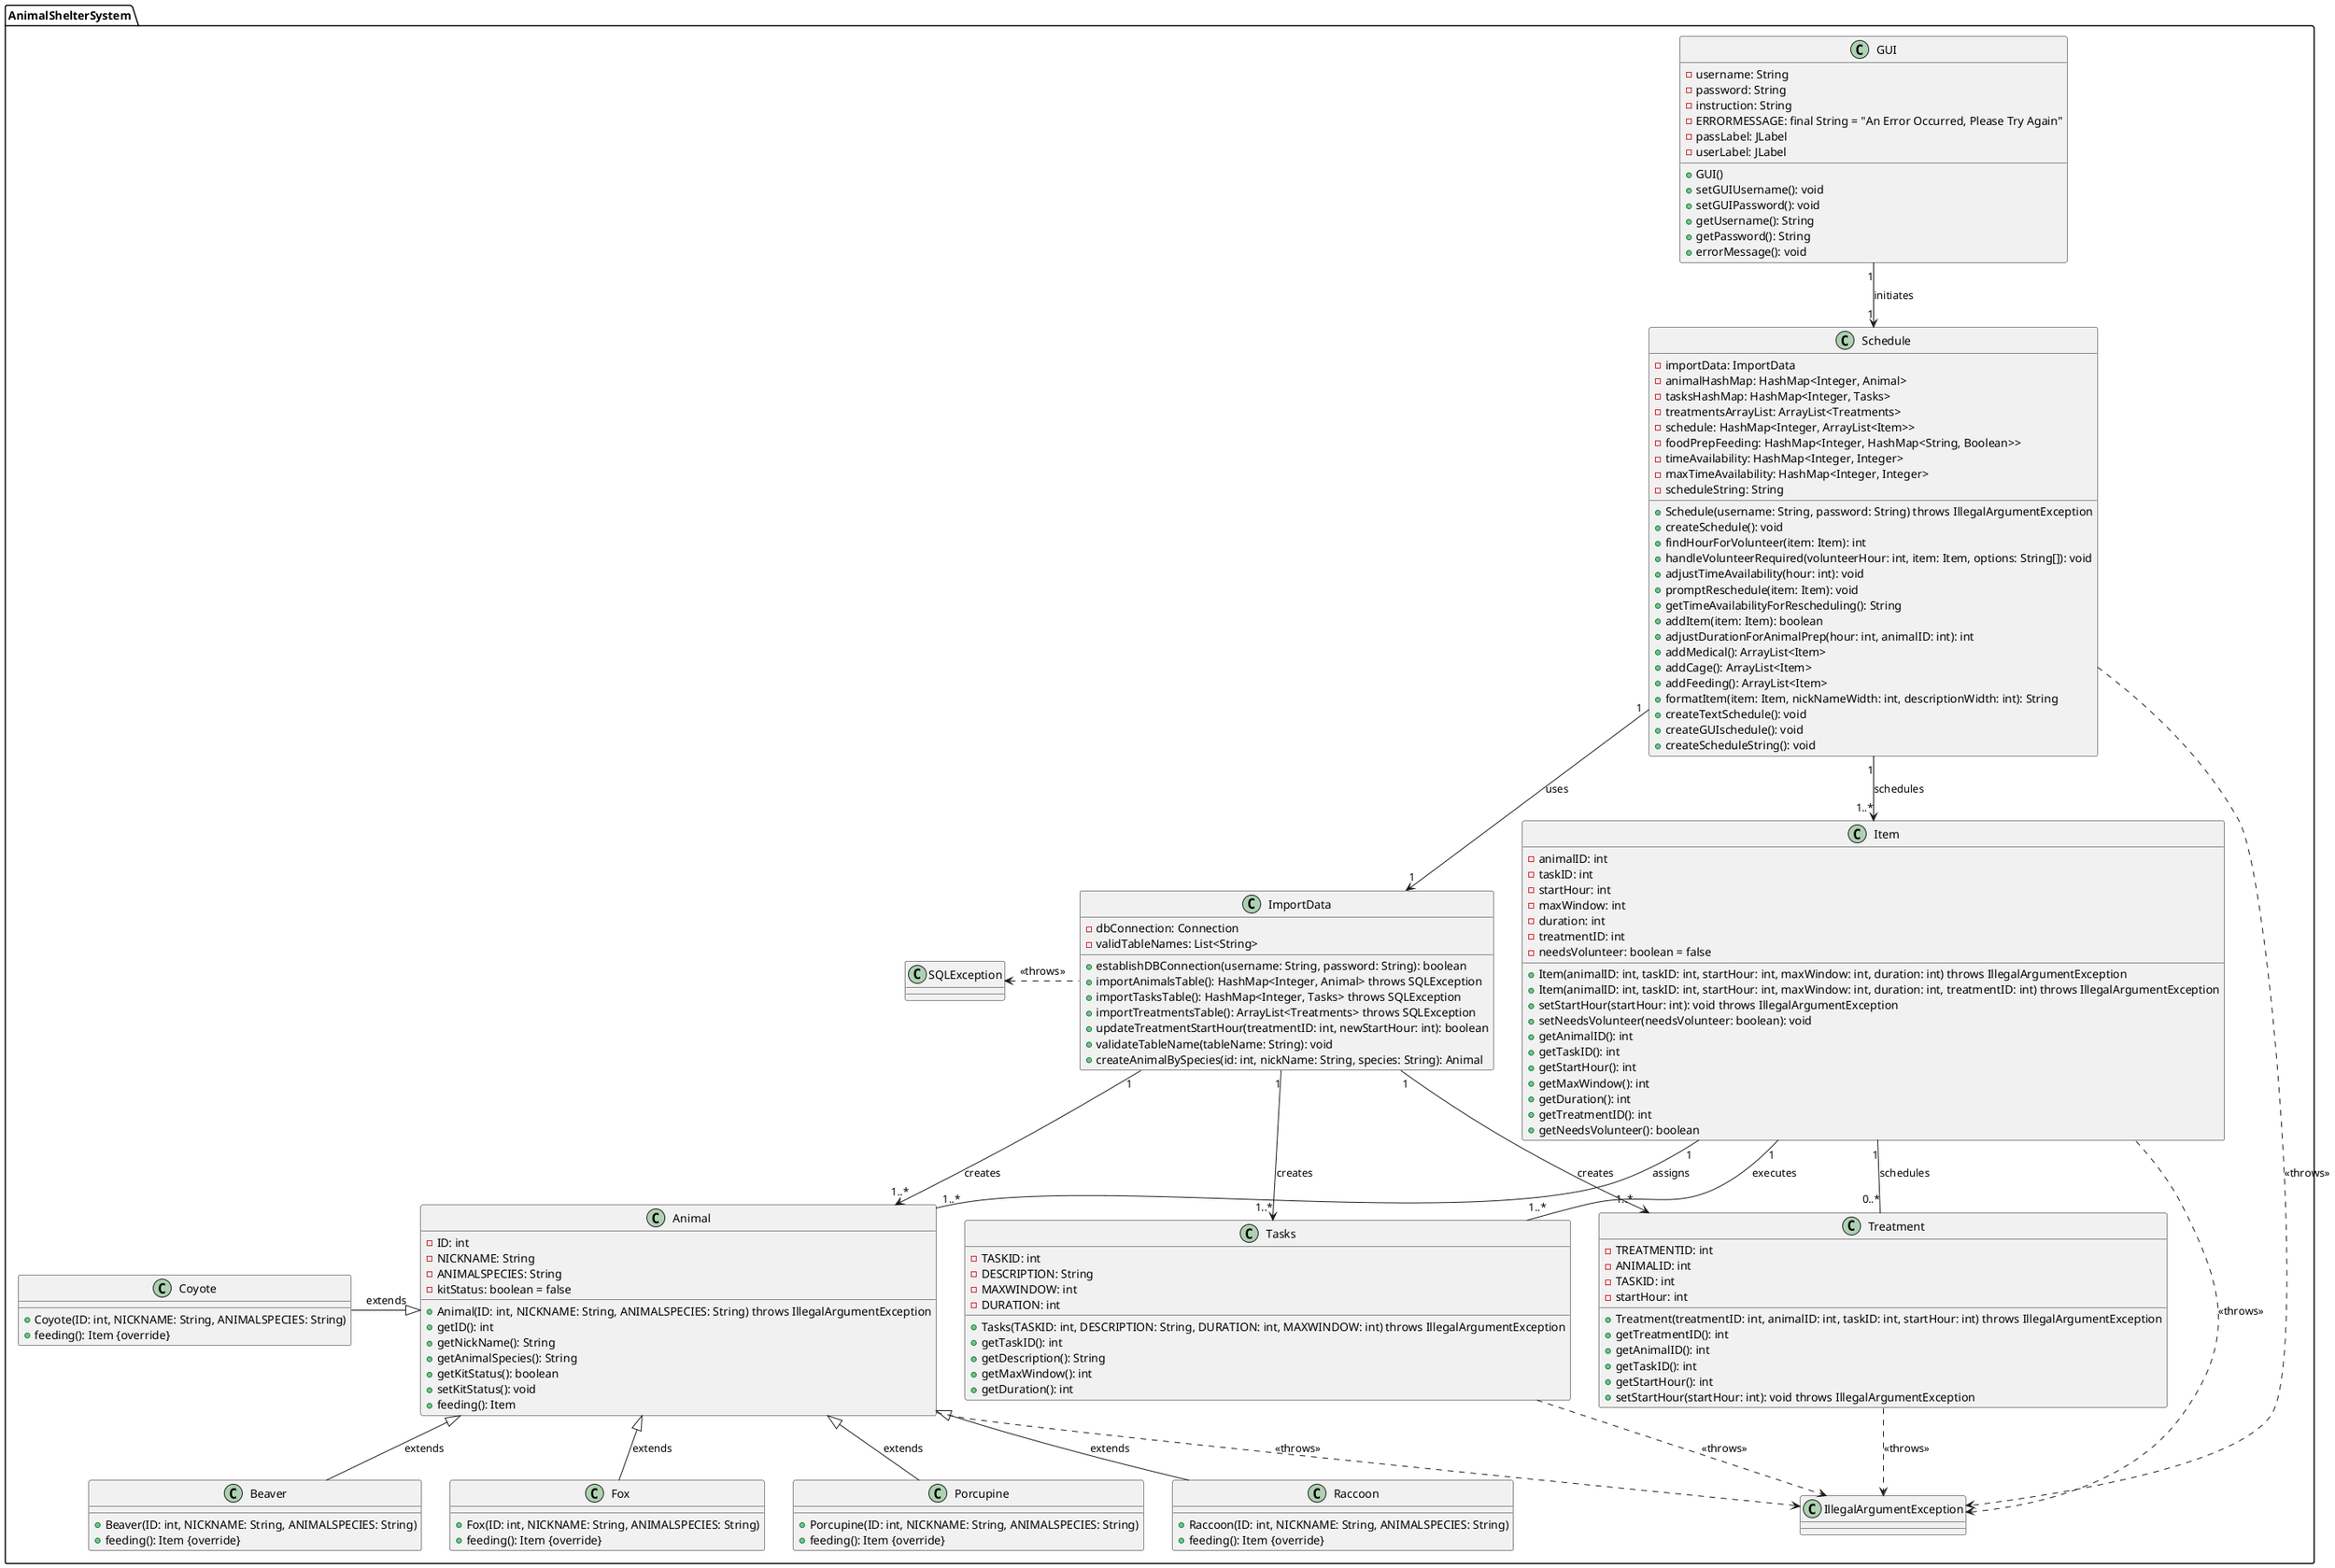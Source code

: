 @startuml
top to bottom direction

package AnimalShelterSystem {
  class Animal {
      -ID: int
      -NICKNAME: String
      -ANIMALSPECIES: String
      -kitStatus: boolean = false
      +Animal(ID: int, NICKNAME: String, ANIMALSPECIES: String) throws IllegalArgumentException
      +getID(): int
      +getNickName(): String
      +getAnimalSpecies(): String
      +getKitStatus(): boolean
      +setKitStatus(): void
      +feeding(): Item
    }

  class Beaver {
      +Beaver(ID: int, NICKNAME: String, ANIMALSPECIES: String)
      +feeding(): Item {override}
    }

  class Coyote {
      +Coyote(ID: int, NICKNAME: String, ANIMALSPECIES: String)
      +feeding(): Item {override}
    }

  class Fox {
        +Fox(ID: int, NICKNAME: String, ANIMALSPECIES: String)
        +feeding(): Item {override}
      }

  class Porcupine {
        +Porcupine(ID: int, NICKNAME: String, ANIMALSPECIES: String)
        +feeding(): Item {override}
      }

  class Raccoon {
        +Raccoon(ID: int, NICKNAME: String, ANIMALSPECIES: String)
        +feeding(): Item {override}
      }

  class Tasks {
      -TASKID: int
      -DESCRIPTION: String
      -MAXWINDOW: int
      -DURATION: int
      +Tasks(TASKID: int, DESCRIPTION: String, DURATION: int, MAXWINDOW: int) throws IllegalArgumentException
      +getTaskID(): int
      +getDescription(): String
      +getMaxWindow(): int
      +getDuration(): int
    }

  class Treatment {
    -TREATMENTID: int
    -ANIMALID: int
    -TASKID: int
    -startHour: int
    +Treatment(treatmentID: int, animalID: int, taskID: int, startHour: int) throws IllegalArgumentException
    +getTreatmentID(): int
    +getAnimalID(): int
    +getTaskID(): int
    +getStartHour(): int
    +setStartHour(startHour: int): void throws IllegalArgumentException
  }

  class ImportData {
      -dbConnection: Connection
      -validTableNames: List<String>
      +establishDBConnection(username: String, password: String): boolean
      +importAnimalsTable(): HashMap<Integer, Animal> throws SQLException
      +importTasksTable(): HashMap<Integer, Tasks> throws SQLException
      +importTreatmentsTable(): ArrayList<Treatments> throws SQLException
      +updateTreatmentStartHour(treatmentID: int, newStartHour: int): boolean
      +validateTableName(tableName: String): void
      +createAnimalBySpecies(id: int, nickName: String, species: String): Animal
    }

  class Item {
      -animalID: int
      -taskID: int
      -startHour: int
      -maxWindow: int
      -duration: int
      -treatmentID: int
      -needsVolunteer: boolean = false
      +Item(animalID: int, taskID: int, startHour: int, maxWindow: int, duration: int) throws IllegalArgumentException
      +Item(animalID: int, taskID: int, startHour: int, maxWindow: int, duration: int, treatmentID: int) throws IllegalArgumentException
      +setStartHour(startHour: int): void throws IllegalArgumentException
      +setNeedsVolunteer(needsVolunteer: boolean): void
      +getAnimalID(): int
      +getTaskID(): int
      +getStartHour(): int
      +getMaxWindow(): int
      +getDuration(): int
      +getTreatmentID(): int
      +getNeedsVolunteer(): boolean
    }

  class Schedule {
      -importData: ImportData
      -animalHashMap: HashMap<Integer, Animal>
      -tasksHashMap: HashMap<Integer, Tasks>
      -treatmentsArrayList: ArrayList<Treatments>
      -schedule: HashMap<Integer, ArrayList<Item>>
      -foodPrepFeeding: HashMap<Integer, HashMap<String, Boolean>>
      -timeAvailability: HashMap<Integer, Integer>
      -maxTimeAvailability: HashMap<Integer, Integer>
      -scheduleString: String
      +Schedule(username: String, password: String) throws IllegalArgumentException
      +createSchedule(): void
      +findHourForVolunteer(item: Item): int
      +handleVolunteerRequired(volunteerHour: int, item: Item, options: String[]): void
      +adjustTimeAvailability(hour: int): void
      +promptReschedule(item: Item): void
      +getTimeAvailabilityForRescheduling(): String
      +addItem(item: Item): boolean
      +adjustDurationForAnimalPrep(hour: int, animalID: int): int
      +addMedical(): ArrayList<Item>
      +addCage(): ArrayList<Item>
      +addFeeding(): ArrayList<Item>
      +formatItem(item: Item, nickNameWidth: int, descriptionWidth: int): String
      +createTextSchedule(): void
      +createGUIschedule(): void
      +createScheduleString(): void
    }

  class GUI {
      -username: String
      -password: String
      -instruction: String
      -ERRORMESSAGE: final String = "An Error Occurred, Please Try Again"
      -passLabel: JLabel
      -userLabel: JLabel
      +GUI()
      +setGUIUsername(): void
      +setGUIPassword(): void
      +getUsername(): String
      +getPassword(): String
      +errorMessage(): void
    }

  class IllegalArgumentException {
    }

  class SQLException {
      }

  GUI "1" -down-> "1" Schedule : initiates
  Schedule "1" -down-> "1" ImportData : uses
  ImportData "1" -down-> "1..*" Animal : creates
  ImportData "1" -down-> "1..*" Tasks : creates
  ImportData "1" -down-> "1..*" Treatment : creates
  Schedule "1" -down-> "1..*" Item : schedules
  Item "1" -- "1..*" Animal : assigns
  Item "1" -- "1..*" Tasks : executes
  Item "1" -- "0..*" Treatment : schedules

  Beaver -up-|> Animal : extends
  Coyote -right|> Animal : extends
  Fox -up-|> Animal : extends
  Porcupine -up-|> Animal : extends
  Raccoon -up-|> Animal : extends

  Animal .down.> IllegalArgumentException : <<throws>>
  Tasks .down.> IllegalArgumentException : <<throws>>
  Treatment .right.> IllegalArgumentException : <<throws>>
  ImportData .left.> SQLException : <<throws>>
  Item .right.> IllegalArgumentException : <<throws>>
  Schedule ..> IllegalArgumentException : <<throws>>

'  Included to aid with formatting for readability
  ImportData -[hidden]-> Animal : creates
  ImportData -[hidden]-> Tasks : creates
  ImportData -[hidden]-> Treatment : creates

}

@enduml
